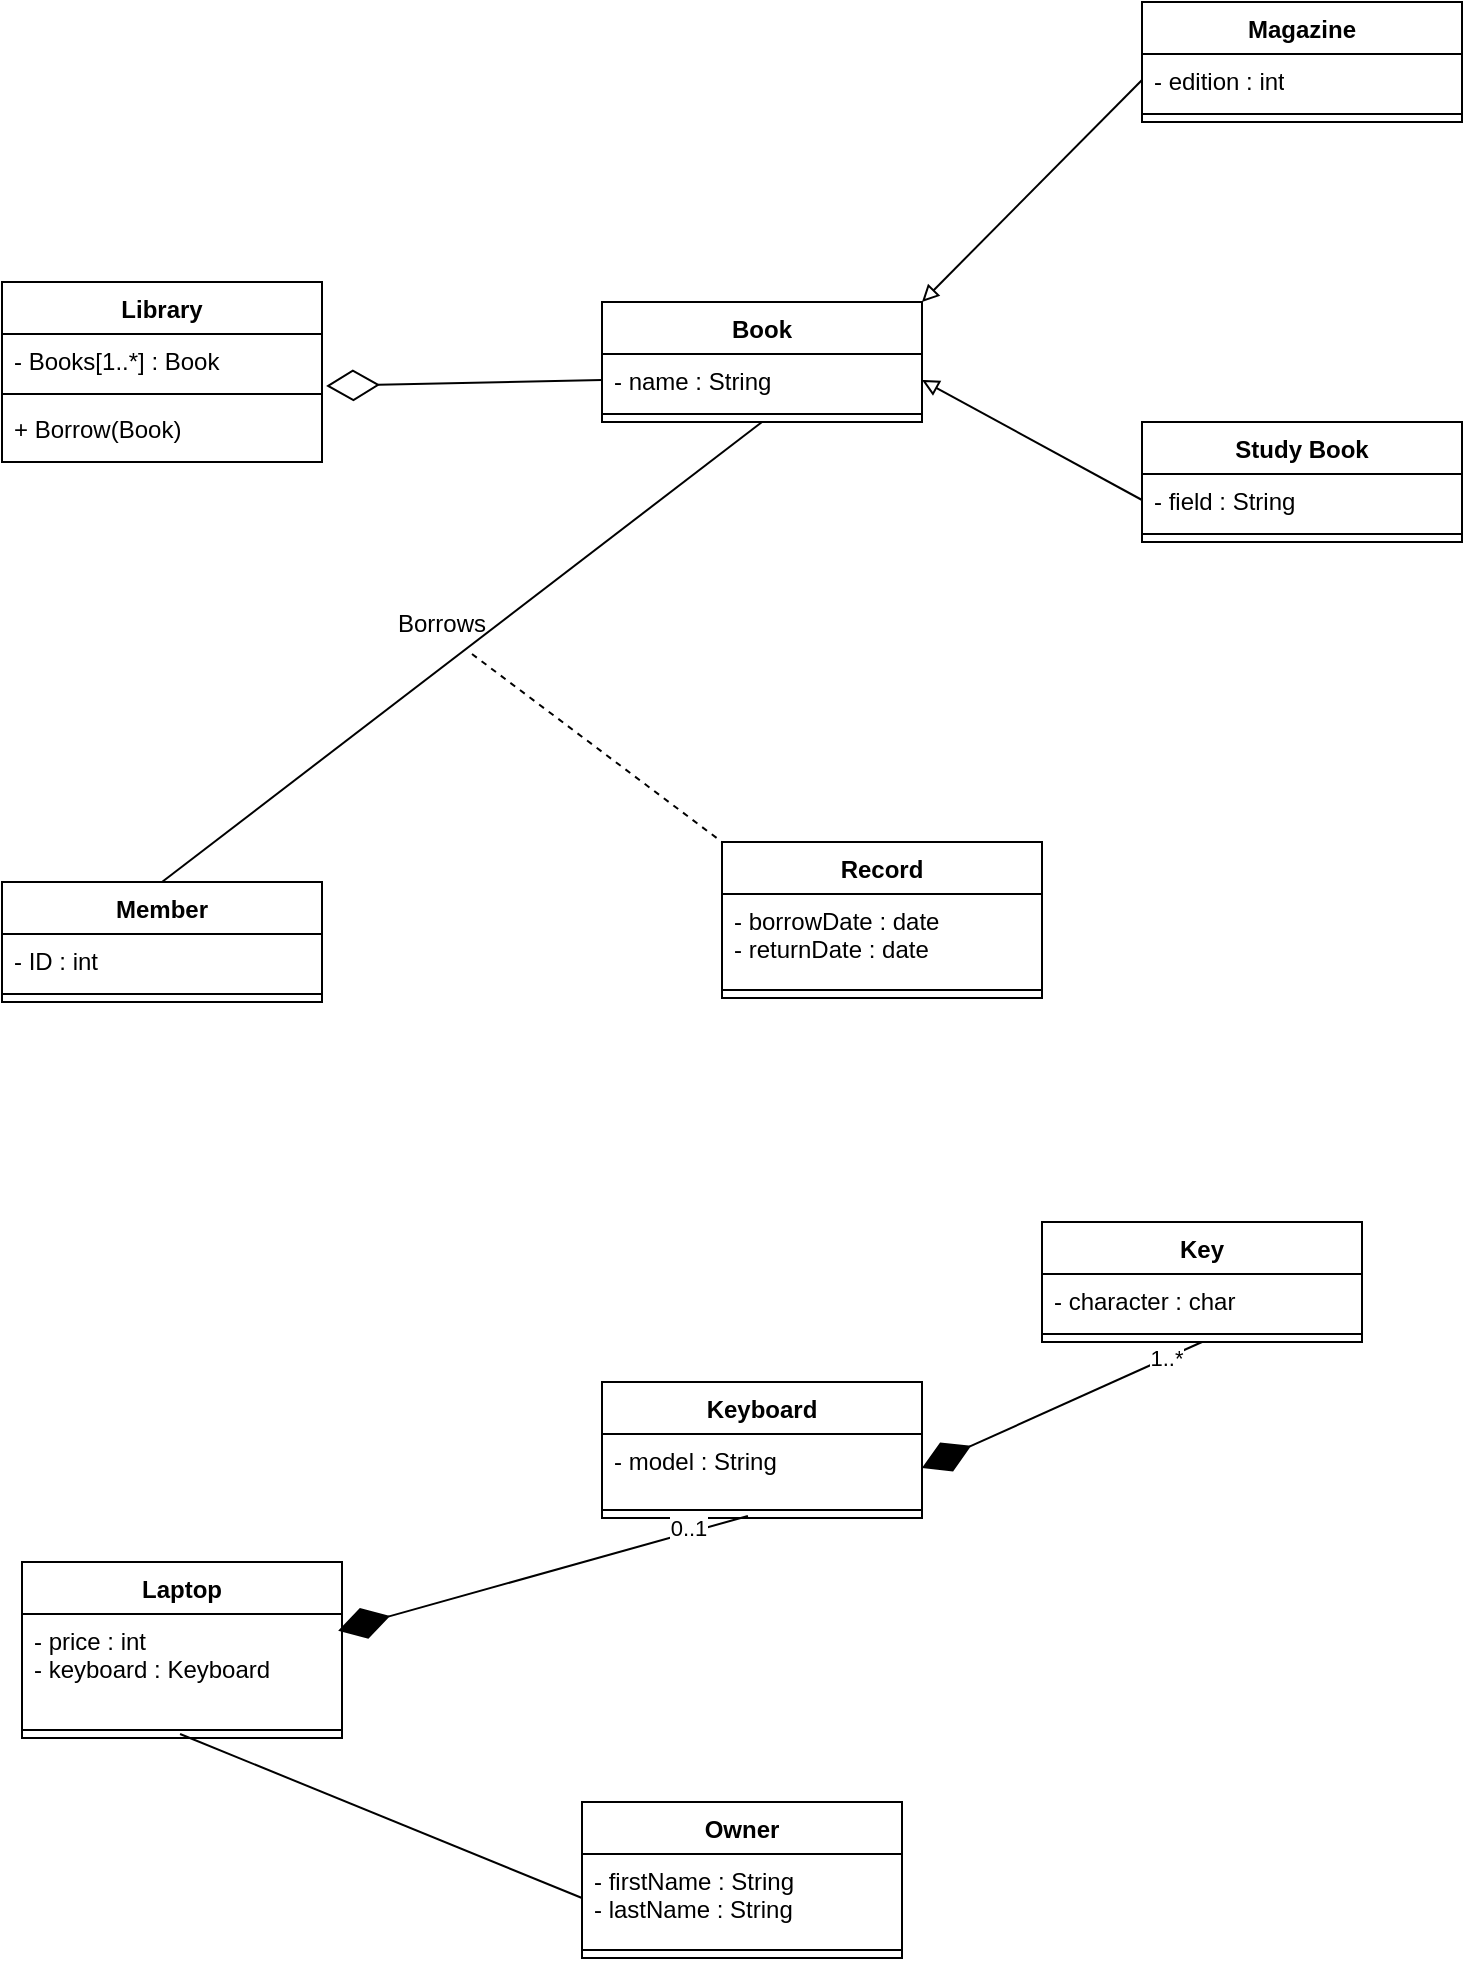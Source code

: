 <mxfile version="28.2.5">
  <diagram name="Page-1" id="VjUOMbaLDQmBhOcqtn57">
    <mxGraphModel dx="1426" dy="841" grid="1" gridSize="10" guides="1" tooltips="1" connect="1" arrows="1" fold="1" page="1" pageScale="1" pageWidth="850" pageHeight="1100" math="0" shadow="0">
      <root>
        <mxCell id="0" />
        <mxCell id="1" parent="0" />
        <mxCell id="b7lG8N4EJqT_oaZaKb_d-5" value="Library" style="swimlane;fontStyle=1;align=center;verticalAlign=top;childLayout=stackLayout;horizontal=1;startSize=26;horizontalStack=0;resizeParent=1;resizeParentMax=0;resizeLast=0;collapsible=1;marginBottom=0;whiteSpace=wrap;html=1;" vertex="1" parent="1">
          <mxGeometry x="70" y="190" width="160" height="90" as="geometry" />
        </mxCell>
        <mxCell id="b7lG8N4EJqT_oaZaKb_d-6" value="- Books[1..*] : Book" style="text;strokeColor=none;fillColor=none;align=left;verticalAlign=top;spacingLeft=4;spacingRight=4;overflow=hidden;rotatable=0;points=[[0,0.5],[1,0.5]];portConstraint=eastwest;whiteSpace=wrap;html=1;" vertex="1" parent="b7lG8N4EJqT_oaZaKb_d-5">
          <mxGeometry y="26" width="160" height="26" as="geometry" />
        </mxCell>
        <mxCell id="b7lG8N4EJqT_oaZaKb_d-7" value="" style="line;strokeWidth=1;fillColor=none;align=left;verticalAlign=middle;spacingTop=-1;spacingLeft=3;spacingRight=3;rotatable=0;labelPosition=right;points=[];portConstraint=eastwest;strokeColor=inherit;" vertex="1" parent="b7lG8N4EJqT_oaZaKb_d-5">
          <mxGeometry y="52" width="160" height="8" as="geometry" />
        </mxCell>
        <mxCell id="b7lG8N4EJqT_oaZaKb_d-8" value="+ Borrow(Book)" style="text;strokeColor=none;fillColor=none;align=left;verticalAlign=top;spacingLeft=4;spacingRight=4;overflow=hidden;rotatable=0;points=[[0,0.5],[1,0.5]];portConstraint=eastwest;whiteSpace=wrap;html=1;" vertex="1" parent="b7lG8N4EJqT_oaZaKb_d-5">
          <mxGeometry y="60" width="160" height="30" as="geometry" />
        </mxCell>
        <mxCell id="b7lG8N4EJqT_oaZaKb_d-9" value="Book&lt;div&gt;&lt;br&gt;&lt;/div&gt;" style="swimlane;fontStyle=1;align=center;verticalAlign=top;childLayout=stackLayout;horizontal=1;startSize=26;horizontalStack=0;resizeParent=1;resizeParentMax=0;resizeLast=0;collapsible=1;marginBottom=0;whiteSpace=wrap;html=1;" vertex="1" parent="1">
          <mxGeometry x="370" y="200" width="160" height="60" as="geometry" />
        </mxCell>
        <mxCell id="b7lG8N4EJqT_oaZaKb_d-10" value="- name : String" style="text;strokeColor=none;fillColor=none;align=left;verticalAlign=top;spacingLeft=4;spacingRight=4;overflow=hidden;rotatable=0;points=[[0,0.5],[1,0.5]];portConstraint=eastwest;whiteSpace=wrap;html=1;" vertex="1" parent="b7lG8N4EJqT_oaZaKb_d-9">
          <mxGeometry y="26" width="160" height="26" as="geometry" />
        </mxCell>
        <mxCell id="b7lG8N4EJqT_oaZaKb_d-11" value="" style="line;strokeWidth=1;fillColor=none;align=left;verticalAlign=middle;spacingTop=-1;spacingLeft=3;spacingRight=3;rotatable=0;labelPosition=right;points=[];portConstraint=eastwest;strokeColor=inherit;" vertex="1" parent="b7lG8N4EJqT_oaZaKb_d-9">
          <mxGeometry y="52" width="160" height="8" as="geometry" />
        </mxCell>
        <mxCell id="b7lG8N4EJqT_oaZaKb_d-13" value="&lt;div&gt;Magazine&lt;/div&gt;" style="swimlane;fontStyle=1;align=center;verticalAlign=top;childLayout=stackLayout;horizontal=1;startSize=26;horizontalStack=0;resizeParent=1;resizeParentMax=0;resizeLast=0;collapsible=1;marginBottom=0;whiteSpace=wrap;html=1;" vertex="1" parent="1">
          <mxGeometry x="640" y="50" width="160" height="60" as="geometry" />
        </mxCell>
        <mxCell id="b7lG8N4EJqT_oaZaKb_d-14" value="- edition : int" style="text;strokeColor=none;fillColor=none;align=left;verticalAlign=top;spacingLeft=4;spacingRight=4;overflow=hidden;rotatable=0;points=[[0,0.5],[1,0.5]];portConstraint=eastwest;whiteSpace=wrap;html=1;" vertex="1" parent="b7lG8N4EJqT_oaZaKb_d-13">
          <mxGeometry y="26" width="160" height="26" as="geometry" />
        </mxCell>
        <mxCell id="b7lG8N4EJqT_oaZaKb_d-15" value="" style="line;strokeWidth=1;fillColor=none;align=left;verticalAlign=middle;spacingTop=-1;spacingLeft=3;spacingRight=3;rotatable=0;labelPosition=right;points=[];portConstraint=eastwest;strokeColor=inherit;" vertex="1" parent="b7lG8N4EJqT_oaZaKb_d-13">
          <mxGeometry y="52" width="160" height="8" as="geometry" />
        </mxCell>
        <mxCell id="b7lG8N4EJqT_oaZaKb_d-17" value="&lt;div&gt;Study Book&lt;/div&gt;" style="swimlane;fontStyle=1;align=center;verticalAlign=top;childLayout=stackLayout;horizontal=1;startSize=26;horizontalStack=0;resizeParent=1;resizeParentMax=0;resizeLast=0;collapsible=1;marginBottom=0;whiteSpace=wrap;html=1;" vertex="1" parent="1">
          <mxGeometry x="640" y="260" width="160" height="60" as="geometry" />
        </mxCell>
        <mxCell id="b7lG8N4EJqT_oaZaKb_d-18" value="- field : String" style="text;strokeColor=none;fillColor=none;align=left;verticalAlign=top;spacingLeft=4;spacingRight=4;overflow=hidden;rotatable=0;points=[[0,0.5],[1,0.5]];portConstraint=eastwest;whiteSpace=wrap;html=1;" vertex="1" parent="b7lG8N4EJqT_oaZaKb_d-17">
          <mxGeometry y="26" width="160" height="26" as="geometry" />
        </mxCell>
        <mxCell id="b7lG8N4EJqT_oaZaKb_d-19" value="" style="line;strokeWidth=1;fillColor=none;align=left;verticalAlign=middle;spacingTop=-1;spacingLeft=3;spacingRight=3;rotatable=0;labelPosition=right;points=[];portConstraint=eastwest;strokeColor=inherit;" vertex="1" parent="b7lG8N4EJqT_oaZaKb_d-17">
          <mxGeometry y="52" width="160" height="8" as="geometry" />
        </mxCell>
        <mxCell id="b7lG8N4EJqT_oaZaKb_d-21" value="&lt;div&gt;Member&lt;/div&gt;" style="swimlane;fontStyle=1;align=center;verticalAlign=top;childLayout=stackLayout;horizontal=1;startSize=26;horizontalStack=0;resizeParent=1;resizeParentMax=0;resizeLast=0;collapsible=1;marginBottom=0;whiteSpace=wrap;html=1;" vertex="1" parent="1">
          <mxGeometry x="70" y="490" width="160" height="60" as="geometry" />
        </mxCell>
        <mxCell id="b7lG8N4EJqT_oaZaKb_d-22" value="- ID : int" style="text;strokeColor=none;fillColor=none;align=left;verticalAlign=top;spacingLeft=4;spacingRight=4;overflow=hidden;rotatable=0;points=[[0,0.5],[1,0.5]];portConstraint=eastwest;whiteSpace=wrap;html=1;" vertex="1" parent="b7lG8N4EJqT_oaZaKb_d-21">
          <mxGeometry y="26" width="160" height="26" as="geometry" />
        </mxCell>
        <mxCell id="b7lG8N4EJqT_oaZaKb_d-23" value="" style="line;strokeWidth=1;fillColor=none;align=left;verticalAlign=middle;spacingTop=-1;spacingLeft=3;spacingRight=3;rotatable=0;labelPosition=right;points=[];portConstraint=eastwest;strokeColor=inherit;" vertex="1" parent="b7lG8N4EJqT_oaZaKb_d-21">
          <mxGeometry y="52" width="160" height="8" as="geometry" />
        </mxCell>
        <mxCell id="b7lG8N4EJqT_oaZaKb_d-25" value="&lt;div&gt;Record&lt;/div&gt;" style="swimlane;fontStyle=1;align=center;verticalAlign=top;childLayout=stackLayout;horizontal=1;startSize=26;horizontalStack=0;resizeParent=1;resizeParentMax=0;resizeLast=0;collapsible=1;marginBottom=0;whiteSpace=wrap;html=1;" vertex="1" parent="1">
          <mxGeometry x="430" y="470" width="160" height="78" as="geometry" />
        </mxCell>
        <mxCell id="b7lG8N4EJqT_oaZaKb_d-26" value="- borrowDate : date&lt;div&gt;- returnDate : date&lt;/div&gt;&lt;div&gt;&lt;br&gt;&lt;/div&gt;" style="text;strokeColor=none;fillColor=none;align=left;verticalAlign=top;spacingLeft=4;spacingRight=4;overflow=hidden;rotatable=0;points=[[0,0.5],[1,0.5]];portConstraint=eastwest;whiteSpace=wrap;html=1;" vertex="1" parent="b7lG8N4EJqT_oaZaKb_d-25">
          <mxGeometry y="26" width="160" height="44" as="geometry" />
        </mxCell>
        <mxCell id="b7lG8N4EJqT_oaZaKb_d-27" value="" style="line;strokeWidth=1;fillColor=none;align=left;verticalAlign=middle;spacingTop=-1;spacingLeft=3;spacingRight=3;rotatable=0;labelPosition=right;points=[];portConstraint=eastwest;strokeColor=inherit;" vertex="1" parent="b7lG8N4EJqT_oaZaKb_d-25">
          <mxGeometry y="70" width="160" height="8" as="geometry" />
        </mxCell>
        <mxCell id="b7lG8N4EJqT_oaZaKb_d-29" value="" style="endArrow=diamondThin;endFill=0;endSize=24;html=1;rounded=0;exitX=0;exitY=0.5;exitDx=0;exitDy=0;entryX=1.013;entryY=1;entryDx=0;entryDy=0;entryPerimeter=0;" edge="1" parent="1" source="b7lG8N4EJqT_oaZaKb_d-10" target="b7lG8N4EJqT_oaZaKb_d-6">
          <mxGeometry width="160" relative="1" as="geometry">
            <mxPoint x="510" y="430" as="sourcePoint" />
            <mxPoint x="670" y="430" as="targetPoint" />
          </mxGeometry>
        </mxCell>
        <mxCell id="b7lG8N4EJqT_oaZaKb_d-37" value="" style="endArrow=none;html=1;rounded=0;exitX=0.5;exitY=0;exitDx=0;exitDy=0;entryX=0.5;entryY=1;entryDx=0;entryDy=0;" edge="1" parent="1" source="b7lG8N4EJqT_oaZaKb_d-21" target="b7lG8N4EJqT_oaZaKb_d-9">
          <mxGeometry width="50" height="50" relative="1" as="geometry">
            <mxPoint x="560" y="360" as="sourcePoint" />
            <mxPoint x="450.96" y="288.99" as="targetPoint" />
          </mxGeometry>
        </mxCell>
        <mxCell id="b7lG8N4EJqT_oaZaKb_d-38" value="Borrows" style="text;html=1;align=center;verticalAlign=middle;whiteSpace=wrap;rounded=0;" vertex="1" parent="1">
          <mxGeometry x="260" y="346" width="60" height="30" as="geometry" />
        </mxCell>
        <mxCell id="b7lG8N4EJqT_oaZaKb_d-39" value="" style="endArrow=none;dashed=1;html=1;rounded=0;exitX=0.75;exitY=1;exitDx=0;exitDy=0;entryX=0;entryY=0;entryDx=0;entryDy=0;" edge="1" parent="1" source="b7lG8N4EJqT_oaZaKb_d-38" target="b7lG8N4EJqT_oaZaKb_d-25">
          <mxGeometry width="50" height="50" relative="1" as="geometry">
            <mxPoint x="560" y="360" as="sourcePoint" />
            <mxPoint x="610" y="310" as="targetPoint" />
          </mxGeometry>
        </mxCell>
        <mxCell id="b7lG8N4EJqT_oaZaKb_d-40" value="&lt;div&gt;Laptop&lt;/div&gt;" style="swimlane;fontStyle=1;align=center;verticalAlign=top;childLayout=stackLayout;horizontal=1;startSize=26;horizontalStack=0;resizeParent=1;resizeParentMax=0;resizeLast=0;collapsible=1;marginBottom=0;whiteSpace=wrap;html=1;" vertex="1" parent="1">
          <mxGeometry x="80" y="830" width="160" height="88" as="geometry" />
        </mxCell>
        <mxCell id="b7lG8N4EJqT_oaZaKb_d-41" value="- price : int&lt;div&gt;- keyboard : Keyboard&lt;/div&gt;" style="text;strokeColor=none;fillColor=none;align=left;verticalAlign=top;spacingLeft=4;spacingRight=4;overflow=hidden;rotatable=0;points=[[0,0.5],[1,0.5]];portConstraint=eastwest;whiteSpace=wrap;html=1;" vertex="1" parent="b7lG8N4EJqT_oaZaKb_d-40">
          <mxGeometry y="26" width="160" height="54" as="geometry" />
        </mxCell>
        <mxCell id="b7lG8N4EJqT_oaZaKb_d-42" value="" style="line;strokeWidth=1;fillColor=none;align=left;verticalAlign=middle;spacingTop=-1;spacingLeft=3;spacingRight=3;rotatable=0;labelPosition=right;points=[];portConstraint=eastwest;strokeColor=inherit;" vertex="1" parent="b7lG8N4EJqT_oaZaKb_d-40">
          <mxGeometry y="80" width="160" height="8" as="geometry" />
        </mxCell>
        <mxCell id="b7lG8N4EJqT_oaZaKb_d-43" value="&lt;div&gt;Keyboard&lt;/div&gt;" style="swimlane;fontStyle=1;align=center;verticalAlign=top;childLayout=stackLayout;horizontal=1;startSize=26;horizontalStack=0;resizeParent=1;resizeParentMax=0;resizeLast=0;collapsible=1;marginBottom=0;whiteSpace=wrap;html=1;" vertex="1" parent="1">
          <mxGeometry x="370" y="740" width="160" height="68" as="geometry" />
        </mxCell>
        <mxCell id="b7lG8N4EJqT_oaZaKb_d-44" value="- model : String" style="text;strokeColor=none;fillColor=none;align=left;verticalAlign=top;spacingLeft=4;spacingRight=4;overflow=hidden;rotatable=0;points=[[0,0.5],[1,0.5]];portConstraint=eastwest;whiteSpace=wrap;html=1;" vertex="1" parent="b7lG8N4EJqT_oaZaKb_d-43">
          <mxGeometry y="26" width="160" height="34" as="geometry" />
        </mxCell>
        <mxCell id="b7lG8N4EJqT_oaZaKb_d-45" value="" style="line;strokeWidth=1;fillColor=none;align=left;verticalAlign=middle;spacingTop=-1;spacingLeft=3;spacingRight=3;rotatable=0;labelPosition=right;points=[];portConstraint=eastwest;strokeColor=inherit;" vertex="1" parent="b7lG8N4EJqT_oaZaKb_d-43">
          <mxGeometry y="60" width="160" height="8" as="geometry" />
        </mxCell>
        <mxCell id="b7lG8N4EJqT_oaZaKb_d-46" value="Key" style="swimlane;fontStyle=1;align=center;verticalAlign=top;childLayout=stackLayout;horizontal=1;startSize=26;horizontalStack=0;resizeParent=1;resizeParentMax=0;resizeLast=0;collapsible=1;marginBottom=0;whiteSpace=wrap;html=1;" vertex="1" parent="1">
          <mxGeometry x="590" y="660" width="160" height="60" as="geometry" />
        </mxCell>
        <mxCell id="b7lG8N4EJqT_oaZaKb_d-47" value="- character : char" style="text;strokeColor=none;fillColor=none;align=left;verticalAlign=top;spacingLeft=4;spacingRight=4;overflow=hidden;rotatable=0;points=[[0,0.5],[1,0.5]];portConstraint=eastwest;whiteSpace=wrap;html=1;" vertex="1" parent="b7lG8N4EJqT_oaZaKb_d-46">
          <mxGeometry y="26" width="160" height="26" as="geometry" />
        </mxCell>
        <mxCell id="b7lG8N4EJqT_oaZaKb_d-48" value="" style="line;strokeWidth=1;fillColor=none;align=left;verticalAlign=middle;spacingTop=-1;spacingLeft=3;spacingRight=3;rotatable=0;labelPosition=right;points=[];portConstraint=eastwest;strokeColor=inherit;" vertex="1" parent="b7lG8N4EJqT_oaZaKb_d-46">
          <mxGeometry y="52" width="160" height="8" as="geometry" />
        </mxCell>
        <mxCell id="b7lG8N4EJqT_oaZaKb_d-52" value="Owner" style="swimlane;fontStyle=1;align=center;verticalAlign=top;childLayout=stackLayout;horizontal=1;startSize=26;horizontalStack=0;resizeParent=1;resizeParentMax=0;resizeLast=0;collapsible=1;marginBottom=0;whiteSpace=wrap;html=1;" vertex="1" parent="1">
          <mxGeometry x="360" y="950" width="160" height="78" as="geometry" />
        </mxCell>
        <mxCell id="b7lG8N4EJqT_oaZaKb_d-53" value="- firstName : String&lt;div&gt;- lastName : String&lt;/div&gt;" style="text;strokeColor=none;fillColor=none;align=left;verticalAlign=top;spacingLeft=4;spacingRight=4;overflow=hidden;rotatable=0;points=[[0,0.5],[1,0.5]];portConstraint=eastwest;whiteSpace=wrap;html=1;" vertex="1" parent="b7lG8N4EJqT_oaZaKb_d-52">
          <mxGeometry y="26" width="160" height="44" as="geometry" />
        </mxCell>
        <mxCell id="b7lG8N4EJqT_oaZaKb_d-54" value="" style="line;strokeWidth=1;fillColor=none;align=left;verticalAlign=middle;spacingTop=-1;spacingLeft=3;spacingRight=3;rotatable=0;labelPosition=right;points=[];portConstraint=eastwest;strokeColor=inherit;" vertex="1" parent="b7lG8N4EJqT_oaZaKb_d-52">
          <mxGeometry y="70" width="160" height="8" as="geometry" />
        </mxCell>
        <mxCell id="b7lG8N4EJqT_oaZaKb_d-55" value="" style="endArrow=diamondThin;endFill=1;endSize=24;html=1;rounded=0;entryX=0.988;entryY=0.154;entryDx=0;entryDy=0;entryPerimeter=0;exitX=0.456;exitY=0.875;exitDx=0;exitDy=0;exitPerimeter=0;" edge="1" parent="1" source="b7lG8N4EJqT_oaZaKb_d-45" target="b7lG8N4EJqT_oaZaKb_d-41">
          <mxGeometry width="160" relative="1" as="geometry">
            <mxPoint x="407" y="797" as="sourcePoint" />
            <mxPoint x="670" y="730" as="targetPoint" />
          </mxGeometry>
        </mxCell>
        <mxCell id="b7lG8N4EJqT_oaZaKb_d-56" value="" style="endArrow=diamondThin;endFill=1;endSize=24;html=1;rounded=0;entryX=1;entryY=0.5;entryDx=0;entryDy=0;exitX=0.5;exitY=1;exitDx=0;exitDy=0;" edge="1" parent="1" source="b7lG8N4EJqT_oaZaKb_d-46" target="b7lG8N4EJqT_oaZaKb_d-44">
          <mxGeometry width="160" relative="1" as="geometry">
            <mxPoint x="599" y="860" as="sourcePoint" />
            <mxPoint x="430" y="923" as="targetPoint" />
          </mxGeometry>
        </mxCell>
        <mxCell id="b7lG8N4EJqT_oaZaKb_d-60" value="1..*" style="edgeLabel;html=1;align=center;verticalAlign=middle;resizable=0;points=[];" vertex="1" connectable="0" parent="b7lG8N4EJqT_oaZaKb_d-56">
          <mxGeometry x="-0.743" relative="1" as="geometry">
            <mxPoint as="offset" />
          </mxGeometry>
        </mxCell>
        <mxCell id="b7lG8N4EJqT_oaZaKb_d-57" value="" style="endArrow=none;html=1;rounded=0;exitX=0.494;exitY=0.75;exitDx=0;exitDy=0;entryX=0;entryY=0.5;entryDx=0;entryDy=0;exitPerimeter=0;" edge="1" parent="1" source="b7lG8N4EJqT_oaZaKb_d-42" target="b7lG8N4EJqT_oaZaKb_d-53">
          <mxGeometry width="50" height="50" relative="1" as="geometry">
            <mxPoint x="250" y="700" as="sourcePoint" />
            <mxPoint x="550" y="470" as="targetPoint" />
          </mxGeometry>
        </mxCell>
        <mxCell id="b7lG8N4EJqT_oaZaKb_d-58" value="" style="endArrow=block;html=1;rounded=0;endFill=0;entryX=1;entryY=0.5;entryDx=0;entryDy=0;exitX=0;exitY=0.5;exitDx=0;exitDy=0;" edge="1" parent="1" source="b7lG8N4EJqT_oaZaKb_d-18" target="b7lG8N4EJqT_oaZaKb_d-10">
          <mxGeometry width="50" height="50" relative="1" as="geometry">
            <mxPoint x="560" y="460" as="sourcePoint" />
            <mxPoint x="560" y="260" as="targetPoint" />
          </mxGeometry>
        </mxCell>
        <mxCell id="b7lG8N4EJqT_oaZaKb_d-59" value="" style="endArrow=block;html=1;rounded=0;endFill=0;entryX=1;entryY=0;entryDx=0;entryDy=0;exitX=0;exitY=0.5;exitDx=0;exitDy=0;" edge="1" parent="1" source="b7lG8N4EJqT_oaZaKb_d-14" target="b7lG8N4EJqT_oaZaKb_d-9">
          <mxGeometry width="50" height="50" relative="1" as="geometry">
            <mxPoint x="700" y="330" as="sourcePoint" />
            <mxPoint x="590" y="270" as="targetPoint" />
          </mxGeometry>
        </mxCell>
        <mxCell id="b7lG8N4EJqT_oaZaKb_d-61" value="0..1" style="edgeLabel;html=1;align=center;verticalAlign=middle;resizable=0;points=[];" vertex="1" connectable="0" parent="1">
          <mxGeometry x="660" y="760" as="geometry">
            <mxPoint x="-247" y="53" as="offset" />
          </mxGeometry>
        </mxCell>
      </root>
    </mxGraphModel>
  </diagram>
</mxfile>
